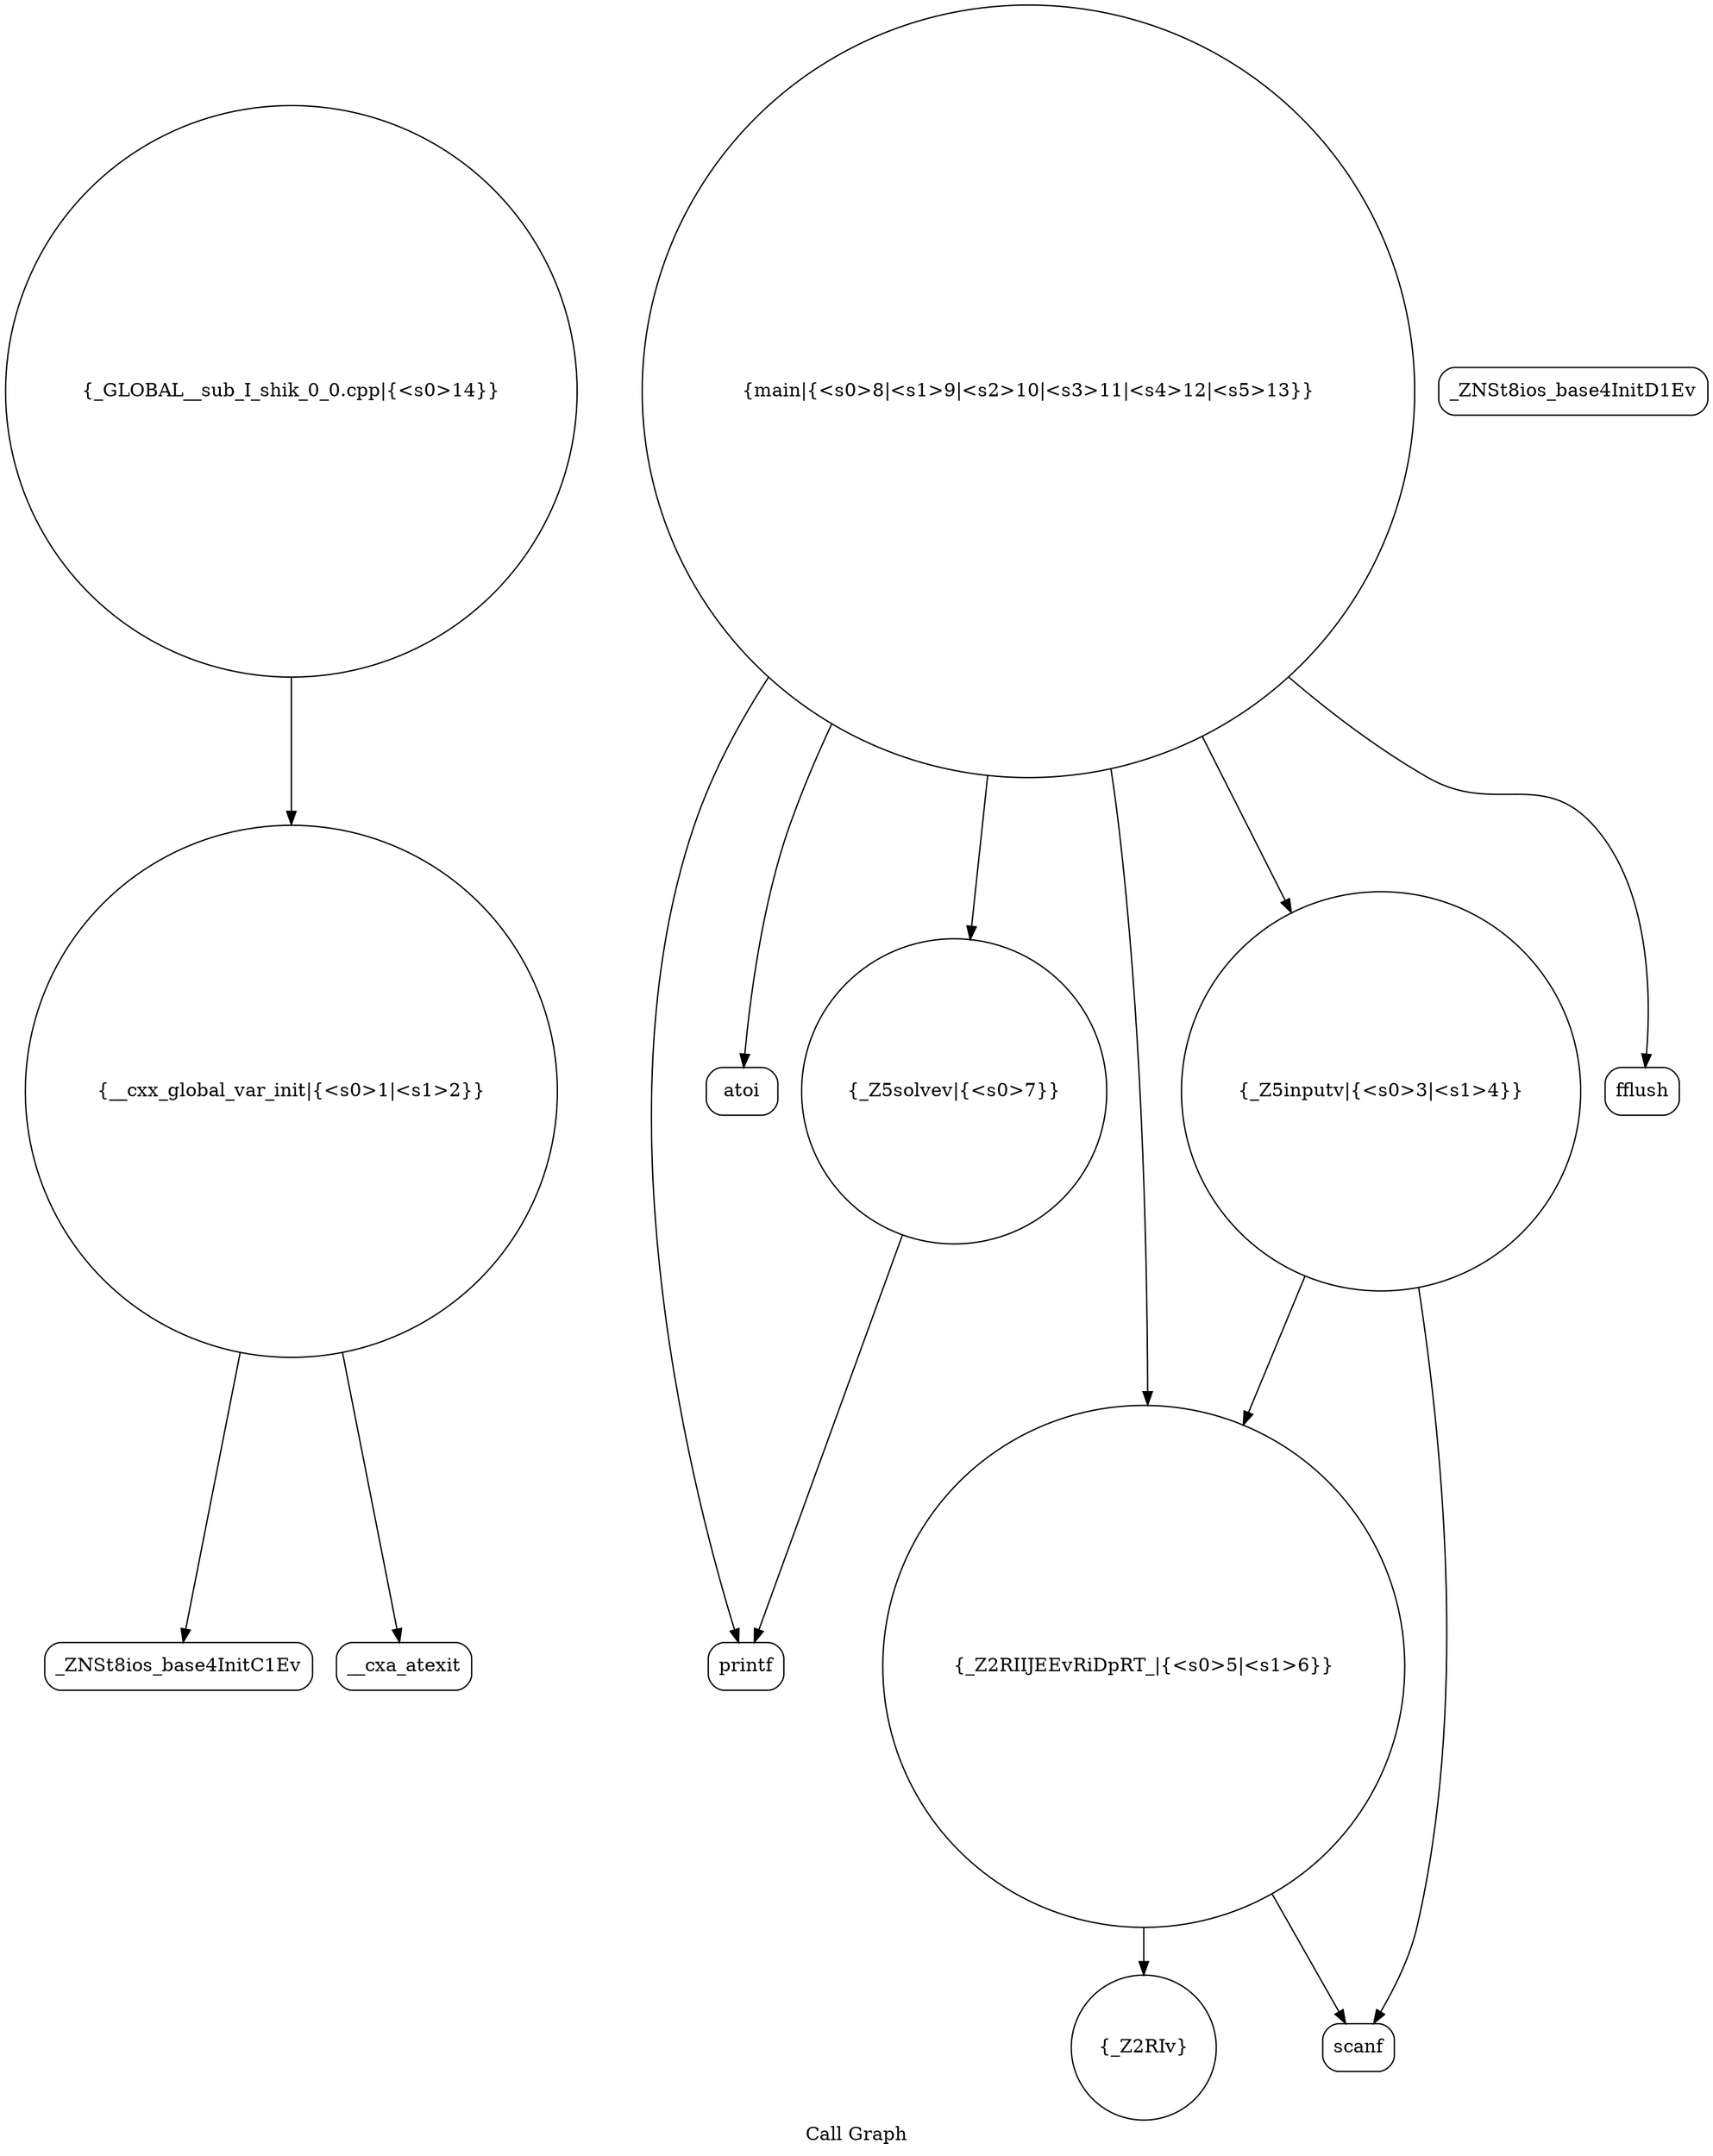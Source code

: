 digraph "Call Graph" {
	label="Call Graph";

	Node0x56302fade290 [shape=record,shape=circle,label="{__cxx_global_var_init|{<s0>1|<s1>2}}"];
	Node0x56302fade290:s0 -> Node0x56302fade720[color=black];
	Node0x56302fade290:s1 -> Node0x56302fade820[color=black];
	Node0x56302fadea20 [shape=record,shape=Mrecord,label="{scanf}"];
	Node0x56302fade7a0 [shape=record,shape=Mrecord,label="{_ZNSt8ios_base4InitD1Ev}"];
	Node0x56302fadeb20 [shape=record,shape=Mrecord,label="{printf}"];
	Node0x56302fade8a0 [shape=record,shape=circle,label="{_Z2RIv}"];
	Node0x56302fadec20 [shape=record,shape=Mrecord,label="{atoi}"];
	Node0x56302fade9a0 [shape=record,shape=circle,label="{_Z2RIIJEEvRiDpRT_|{<s0>5|<s1>6}}"];
	Node0x56302fade9a0:s0 -> Node0x56302fadea20[color=black];
	Node0x56302fade9a0:s1 -> Node0x56302fade8a0[color=black];
	Node0x56302faded20 [shape=record,shape=circle,label="{_GLOBAL__sub_I_shik_0_0.cpp|{<s0>14}}"];
	Node0x56302faded20:s0 -> Node0x56302fade290[color=black];
	Node0x56302fade720 [shape=record,shape=Mrecord,label="{_ZNSt8ios_base4InitC1Ev}"];
	Node0x56302fadeaa0 [shape=record,shape=circle,label="{_Z5solvev|{<s0>7}}"];
	Node0x56302fadeaa0:s0 -> Node0x56302fadeb20[color=black];
	Node0x56302fade820 [shape=record,shape=Mrecord,label="{__cxa_atexit}"];
	Node0x56302fadeba0 [shape=record,shape=circle,label="{main|{<s0>8|<s1>9|<s2>10|<s3>11|<s4>12|<s5>13}}"];
	Node0x56302fadeba0:s0 -> Node0x56302fade9a0[color=black];
	Node0x56302fadeba0:s1 -> Node0x56302fade920[color=black];
	Node0x56302fadeba0:s2 -> Node0x56302fadec20[color=black];
	Node0x56302fadeba0:s3 -> Node0x56302fadeb20[color=black];
	Node0x56302fadeba0:s4 -> Node0x56302fadeaa0[color=black];
	Node0x56302fadeba0:s5 -> Node0x56302fadeca0[color=black];
	Node0x56302fade920 [shape=record,shape=circle,label="{_Z5inputv|{<s0>3|<s1>4}}"];
	Node0x56302fade920:s0 -> Node0x56302fade9a0[color=black];
	Node0x56302fade920:s1 -> Node0x56302fadea20[color=black];
	Node0x56302fadeca0 [shape=record,shape=Mrecord,label="{fflush}"];
}
